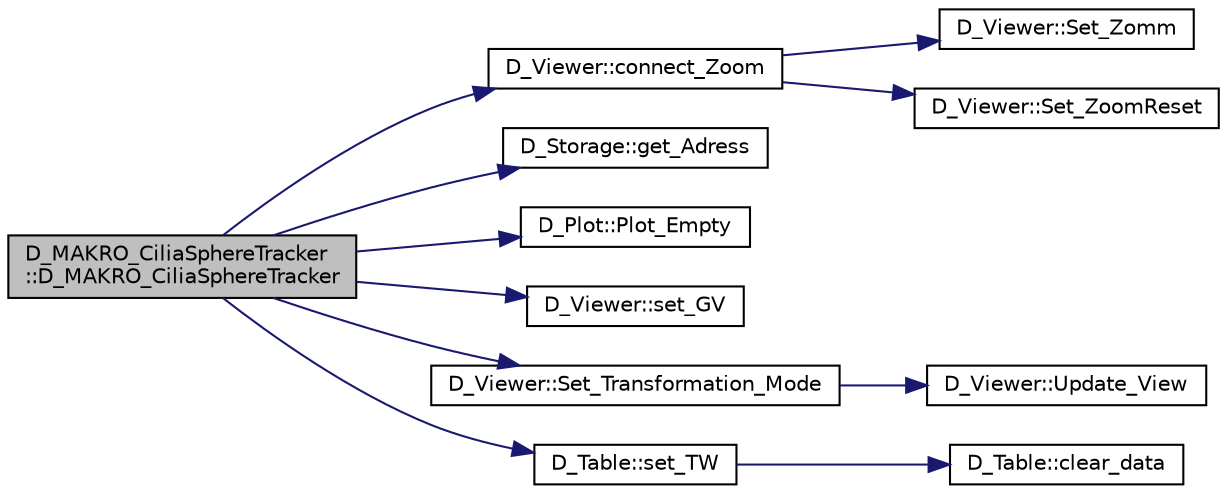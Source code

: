 digraph "D_MAKRO_CiliaSphereTracker::D_MAKRO_CiliaSphereTracker"
{
 // LATEX_PDF_SIZE
  edge [fontname="Helvetica",fontsize="10",labelfontname="Helvetica",labelfontsize="10"];
  node [fontname="Helvetica",fontsize="10",shape=record];
  rankdir="LR";
  Node1 [label="D_MAKRO_CiliaSphereTracker\l::D_MAKRO_CiliaSphereTracker",height=0.2,width=0.4,color="black", fillcolor="grey75", style="filled", fontcolor="black",tooltip=" "];
  Node1 -> Node2 [color="midnightblue",fontsize="10",style="solid",fontname="Helvetica"];
  Node2 [label="D_Viewer::connect_Zoom",height=0.2,width=0.4,color="black", fillcolor="white", style="filled",URL="$class_d___viewer.html#a46b5cfb7c9e755c1fade796b74ba0eb1",tooltip=" "];
  Node2 -> Node3 [color="midnightblue",fontsize="10",style="solid",fontname="Helvetica"];
  Node3 [label="D_Viewer::Set_Zomm",height=0.2,width=0.4,color="black", fillcolor="white", style="filled",URL="$class_d___viewer.html#ab6e9ae3f5b572305a112de1fc5f82f0b",tooltip=" "];
  Node2 -> Node4 [color="midnightblue",fontsize="10",style="solid",fontname="Helvetica"];
  Node4 [label="D_Viewer::Set_ZoomReset",height=0.2,width=0.4,color="black", fillcolor="white", style="filled",URL="$class_d___viewer.html#ac589e81dbf1b2172fc0883c910e4bef4",tooltip=" "];
  Node1 -> Node5 [color="midnightblue",fontsize="10",style="solid",fontname="Helvetica"];
  Node5 [label="D_Storage::get_Adress",height=0.2,width=0.4,color="black", fillcolor="white", style="filled",URL="$class_d___storage.html#af94557fe05b23025465e7ec2f1116ab0",tooltip=" "];
  Node1 -> Node6 [color="midnightblue",fontsize="10",style="solid",fontname="Helvetica"];
  Node6 [label="D_Plot::Plot_Empty",height=0.2,width=0.4,color="black", fillcolor="white", style="filled",URL="$class_d___plot.html#a682175dfee9f267ed24c754bf8b5d024",tooltip=" "];
  Node1 -> Node7 [color="midnightblue",fontsize="10",style="solid",fontname="Helvetica"];
  Node7 [label="D_Viewer::set_GV",height=0.2,width=0.4,color="black", fillcolor="white", style="filled",URL="$class_d___viewer.html#a0a82b73c52432db9a5bf4242ea5466fe",tooltip=" "];
  Node1 -> Node8 [color="midnightblue",fontsize="10",style="solid",fontname="Helvetica"];
  Node8 [label="D_Viewer::Set_Transformation_Mode",height=0.2,width=0.4,color="black", fillcolor="white", style="filled",URL="$class_d___viewer.html#ad977c49b76111cbdfe1c77e4ebbf2cf0",tooltip=" "];
  Node8 -> Node9 [color="midnightblue",fontsize="10",style="solid",fontname="Helvetica"];
  Node9 [label="D_Viewer::Update_View",height=0.2,width=0.4,color="black", fillcolor="white", style="filled",URL="$class_d___viewer.html#a3faadc8fb614af80ad7b2849348d78a7",tooltip=" "];
  Node1 -> Node10 [color="midnightblue",fontsize="10",style="solid",fontname="Helvetica"];
  Node10 [label="D_Table::set_TW",height=0.2,width=0.4,color="black", fillcolor="white", style="filled",URL="$class_d___table.html#ae9907a0ef635b7509efec6beea8cfb27",tooltip=" "];
  Node10 -> Node11 [color="midnightblue",fontsize="10",style="solid",fontname="Helvetica"];
  Node11 [label="D_Table::clear_data",height=0.2,width=0.4,color="black", fillcolor="white", style="filled",URL="$class_d___table.html#a334506b75189defa67333d6e7d08bf39",tooltip=" "];
}
